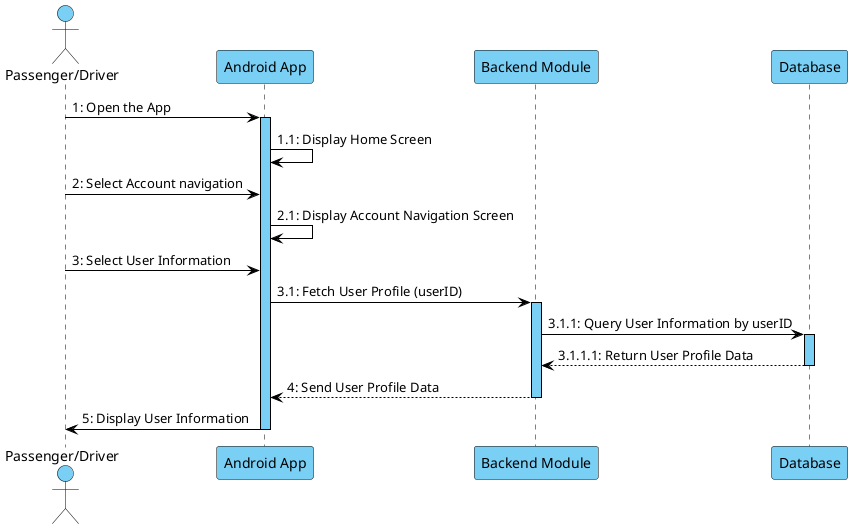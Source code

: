 @startuml ViewUserProfileSequenceDiagram
skinparam BackgroundColor #ffffff
skinparam sequence {
    LifeLineBorderColor #000000
    LifeLineBackgroundColor #7acff5
    ParticipantBackgroundColor #7acff5
    ParticipantBorderColor #000000
    ActorBackgroundColor #7acff5
    ActorBorderColor #000000
    ArrowColor #000000
    SequenceBoxBackgroundColor #7acff5
}

actor "Passenger/Driver" as User
participant "Android App" as App
participant "Backend Module" as Backend
participant "Database" as DB

User -> App : 1: Open the App
activate App

App -> App : 1.1: Display Home Screen

User -> App : 2: Select Account navigation
App -> App : 2.1: Display Account Navigation Screen

User -> App : 3: Select User Information
App -> Backend : 3.1: Fetch User Profile (userID)
activate Backend

Backend -> DB : 3.1.1: Query User Information by userID
activate DB
DB --> Backend : 3.1.1.1: Return User Profile Data
deactivate DB

Backend --> App : 4: Send User Profile Data
deactivate Backend

App -> User : 5: Display User Information

deactivate App

@enduml
